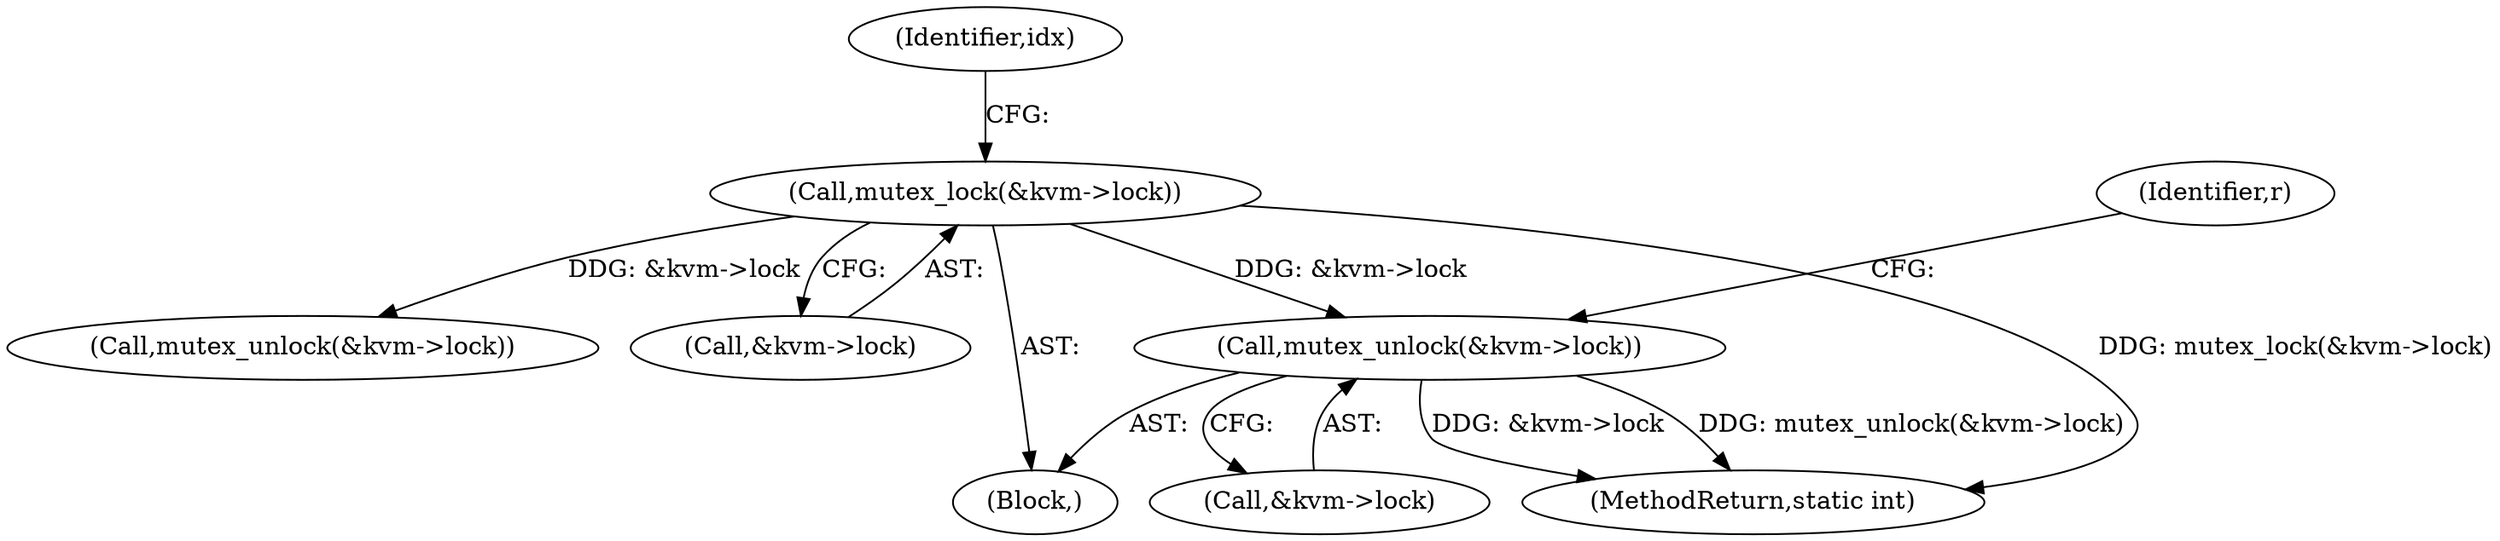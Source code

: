 digraph "0_linux_c4e7f9022e506c6635a5037713c37118e23193e4@API" {
"1000391" [label="(Call,mutex_unlock(&kvm->lock))"];
"1000124" [label="(Call,mutex_lock(&kvm->lock))"];
"1000392" [label="(Call,&kvm->lock)"];
"1000105" [label="(Block,)"];
"1000397" [label="(Identifier,r)"];
"1000398" [label="(MethodReturn,static int)"];
"1000391" [label="(Call,mutex_unlock(&kvm->lock))"];
"1000354" [label="(Call,mutex_unlock(&kvm->lock))"];
"1000124" [label="(Call,mutex_lock(&kvm->lock))"];
"1000125" [label="(Call,&kvm->lock)"];
"1000130" [label="(Identifier,idx)"];
"1000391" -> "1000105"  [label="AST: "];
"1000391" -> "1000392"  [label="CFG: "];
"1000392" -> "1000391"  [label="AST: "];
"1000397" -> "1000391"  [label="CFG: "];
"1000391" -> "1000398"  [label="DDG: &kvm->lock"];
"1000391" -> "1000398"  [label="DDG: mutex_unlock(&kvm->lock)"];
"1000124" -> "1000391"  [label="DDG: &kvm->lock"];
"1000124" -> "1000105"  [label="AST: "];
"1000124" -> "1000125"  [label="CFG: "];
"1000125" -> "1000124"  [label="AST: "];
"1000130" -> "1000124"  [label="CFG: "];
"1000124" -> "1000398"  [label="DDG: mutex_lock(&kvm->lock)"];
"1000124" -> "1000354"  [label="DDG: &kvm->lock"];
}
